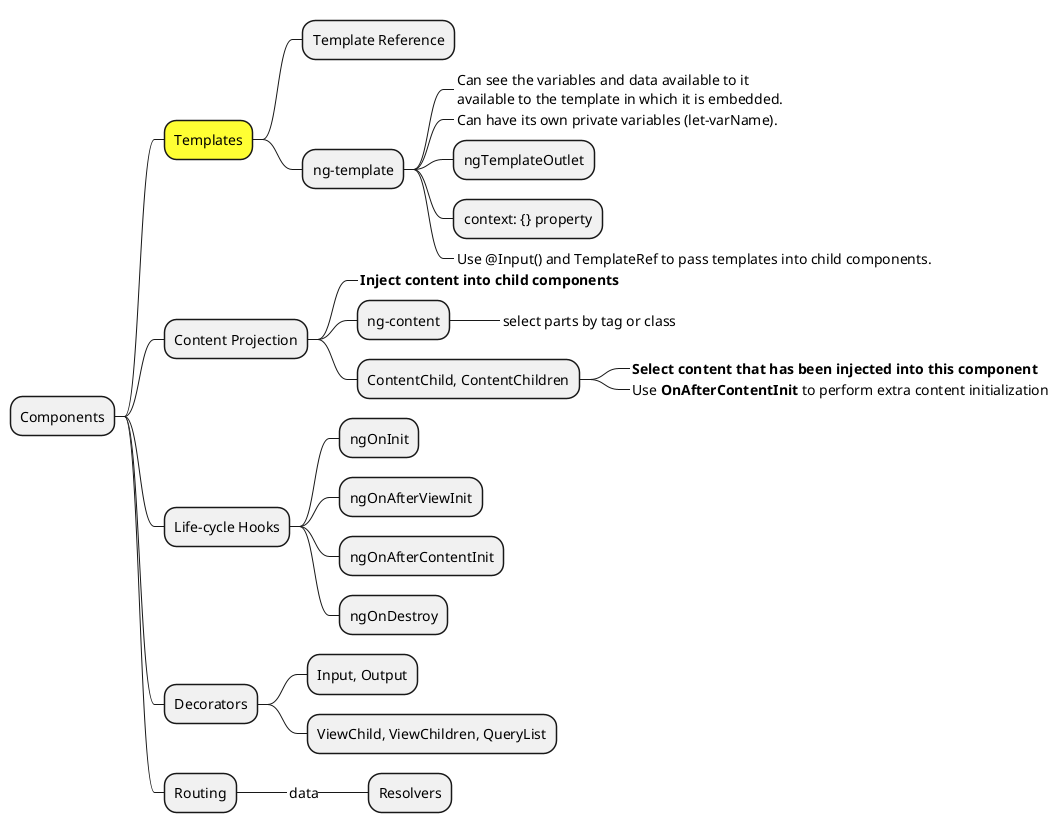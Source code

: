 @startmindmap "Angular Concepts"

+ Components
++[#ff3] Templates
+++ Template Reference
+++ ng-template
++++_ Can see the variables and data available to it\navailable to the template in which it is embedded.
++++_ Can have its own private variables (let-varName).
++++ ngTemplateOutlet
++++ context: {} property
++++_ Use @Input() and TemplateRef to pass templates into child components.
++ Content Projection
+++_ **Inject content into child components**
+++ ng-content
++++_ select parts by tag or class
+++ ContentChild, ContentChildren
++++_ **Select content that has been injected into this component**
++++_ Use **OnAfterContentInit** to perform extra content initialization
++ Life-cycle Hooks
+++ ngOnInit
+++ ngOnAfterViewInit
+++ ngOnAfterContentInit
+++ ngOnDestroy
++ Decorators
+++ Input, Output
+++ ViewChild, ViewChildren, QueryList
++ Routing
+++_ data
++++ Resolvers

@endmindmap